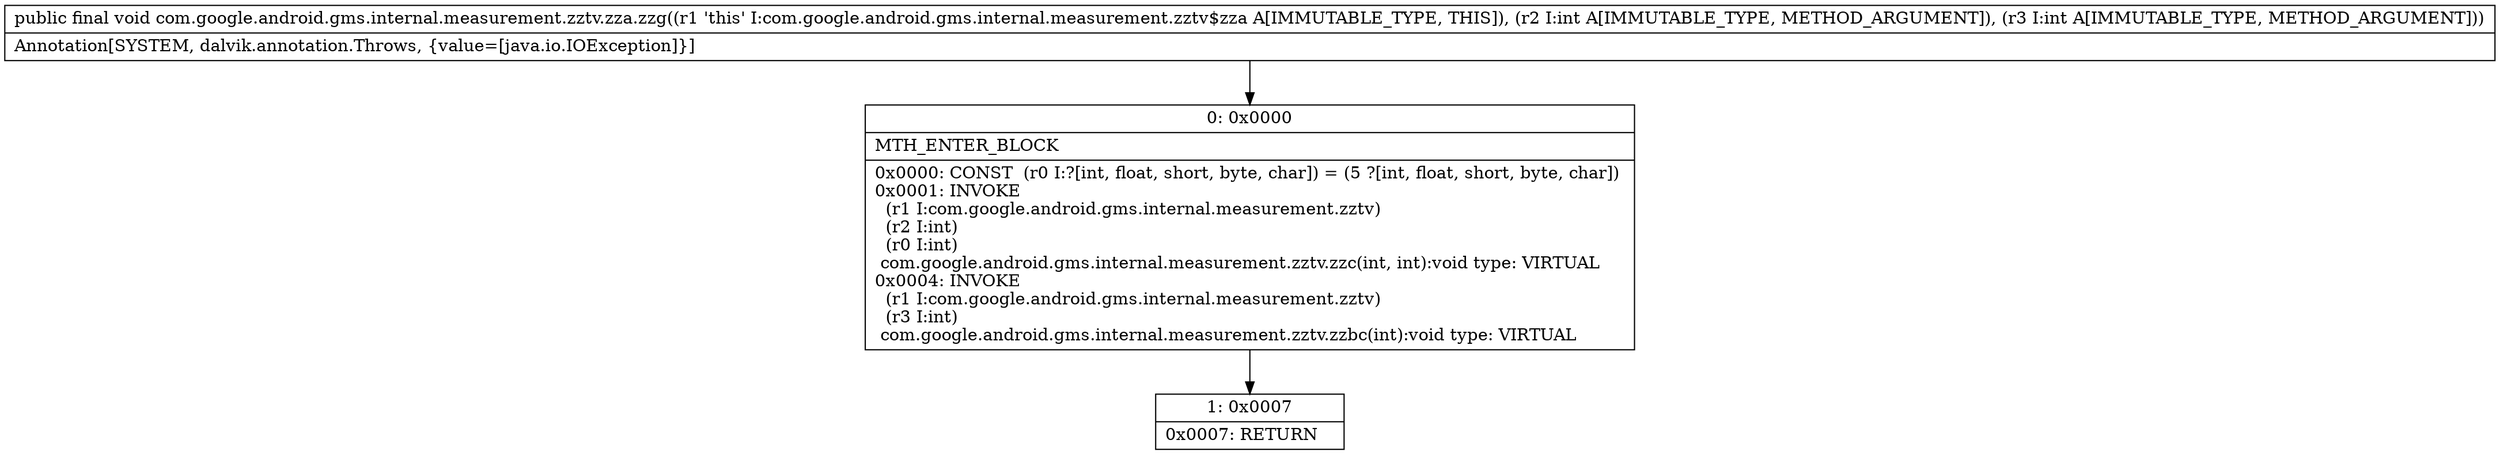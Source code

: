 digraph "CFG forcom.google.android.gms.internal.measurement.zztv.zza.zzg(II)V" {
Node_0 [shape=record,label="{0\:\ 0x0000|MTH_ENTER_BLOCK\l|0x0000: CONST  (r0 I:?[int, float, short, byte, char]) = (5 ?[int, float, short, byte, char]) \l0x0001: INVOKE  \l  (r1 I:com.google.android.gms.internal.measurement.zztv)\l  (r2 I:int)\l  (r0 I:int)\l com.google.android.gms.internal.measurement.zztv.zzc(int, int):void type: VIRTUAL \l0x0004: INVOKE  \l  (r1 I:com.google.android.gms.internal.measurement.zztv)\l  (r3 I:int)\l com.google.android.gms.internal.measurement.zztv.zzbc(int):void type: VIRTUAL \l}"];
Node_1 [shape=record,label="{1\:\ 0x0007|0x0007: RETURN   \l}"];
MethodNode[shape=record,label="{public final void com.google.android.gms.internal.measurement.zztv.zza.zzg((r1 'this' I:com.google.android.gms.internal.measurement.zztv$zza A[IMMUTABLE_TYPE, THIS]), (r2 I:int A[IMMUTABLE_TYPE, METHOD_ARGUMENT]), (r3 I:int A[IMMUTABLE_TYPE, METHOD_ARGUMENT]))  | Annotation[SYSTEM, dalvik.annotation.Throws, \{value=[java.io.IOException]\}]\l}"];
MethodNode -> Node_0;
Node_0 -> Node_1;
}

